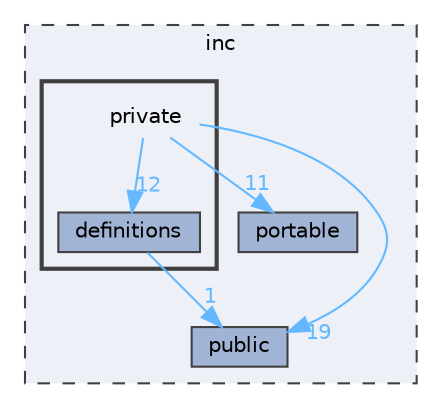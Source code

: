 digraph "inc/private"
{
 // LATEX_PDF_SIZE
  bgcolor="transparent";
  edge [fontname=Helvetica,fontsize=10,labelfontname=Helvetica,labelfontsize=10];
  node [fontname=Helvetica,fontsize=10,shape=box,height=0.2,width=0.4];
  compound=true
  subgraph clusterdir_bfccd401955b95cf8c75461437045ac0 {
    graph [ bgcolor="#edf0f7", pencolor="grey25", label="inc", fontname=Helvetica,fontsize=10 style="filled,dashed", URL="dir_bfccd401955b95cf8c75461437045ac0.html",tooltip=""]
  dir_3e3aebe1e2ec5404bf22059206930a16 [label="portable", fillcolor="#a2b4d6", color="grey25", style="filled", URL="dir_3e3aebe1e2ec5404bf22059206930a16.html",tooltip=""];
  dir_d9a38965348b76da68c014a5600bf8da [label="public", fillcolor="#a2b4d6", color="grey25", style="filled", URL="dir_d9a38965348b76da68c014a5600bf8da.html",tooltip=""];
  subgraph clusterdir_e4fcf9e5f21565a0c0eb9e1059d76346 {
    graph [ bgcolor="#edf0f7", pencolor="grey25", label="", fontname=Helvetica,fontsize=10 style="filled,bold", URL="dir_e4fcf9e5f21565a0c0eb9e1059d76346.html",tooltip=""]
    dir_e4fcf9e5f21565a0c0eb9e1059d76346 [shape=plaintext, label="private"];
  dir_7592498bde0bc7c56d258cc4372086ab [label="definitions", fillcolor="#a2b4d6", color="grey25", style="filled", URL="dir_7592498bde0bc7c56d258cc4372086ab.html",tooltip=""];
  }
  }
  dir_e4fcf9e5f21565a0c0eb9e1059d76346->dir_3e3aebe1e2ec5404bf22059206930a16 [headlabel="11", labeldistance=1.5 headhref="dir_000010_000008.html" href="dir_000010_000008.html" color="steelblue1" fontcolor="steelblue1"];
  dir_e4fcf9e5f21565a0c0eb9e1059d76346->dir_7592498bde0bc7c56d258cc4372086ab [headlabel="12", labeldistance=1.5 headhref="dir_000010_000001.html" href="dir_000010_000001.html" color="steelblue1" fontcolor="steelblue1"];
  dir_e4fcf9e5f21565a0c0eb9e1059d76346->dir_d9a38965348b76da68c014a5600bf8da [headlabel="19", labeldistance=1.5 headhref="dir_000010_000012.html" href="dir_000010_000012.html" color="steelblue1" fontcolor="steelblue1"];
  dir_7592498bde0bc7c56d258cc4372086ab->dir_d9a38965348b76da68c014a5600bf8da [headlabel="1", labeldistance=1.5 headhref="dir_000001_000012.html" href="dir_000001_000012.html" color="steelblue1" fontcolor="steelblue1"];
}

